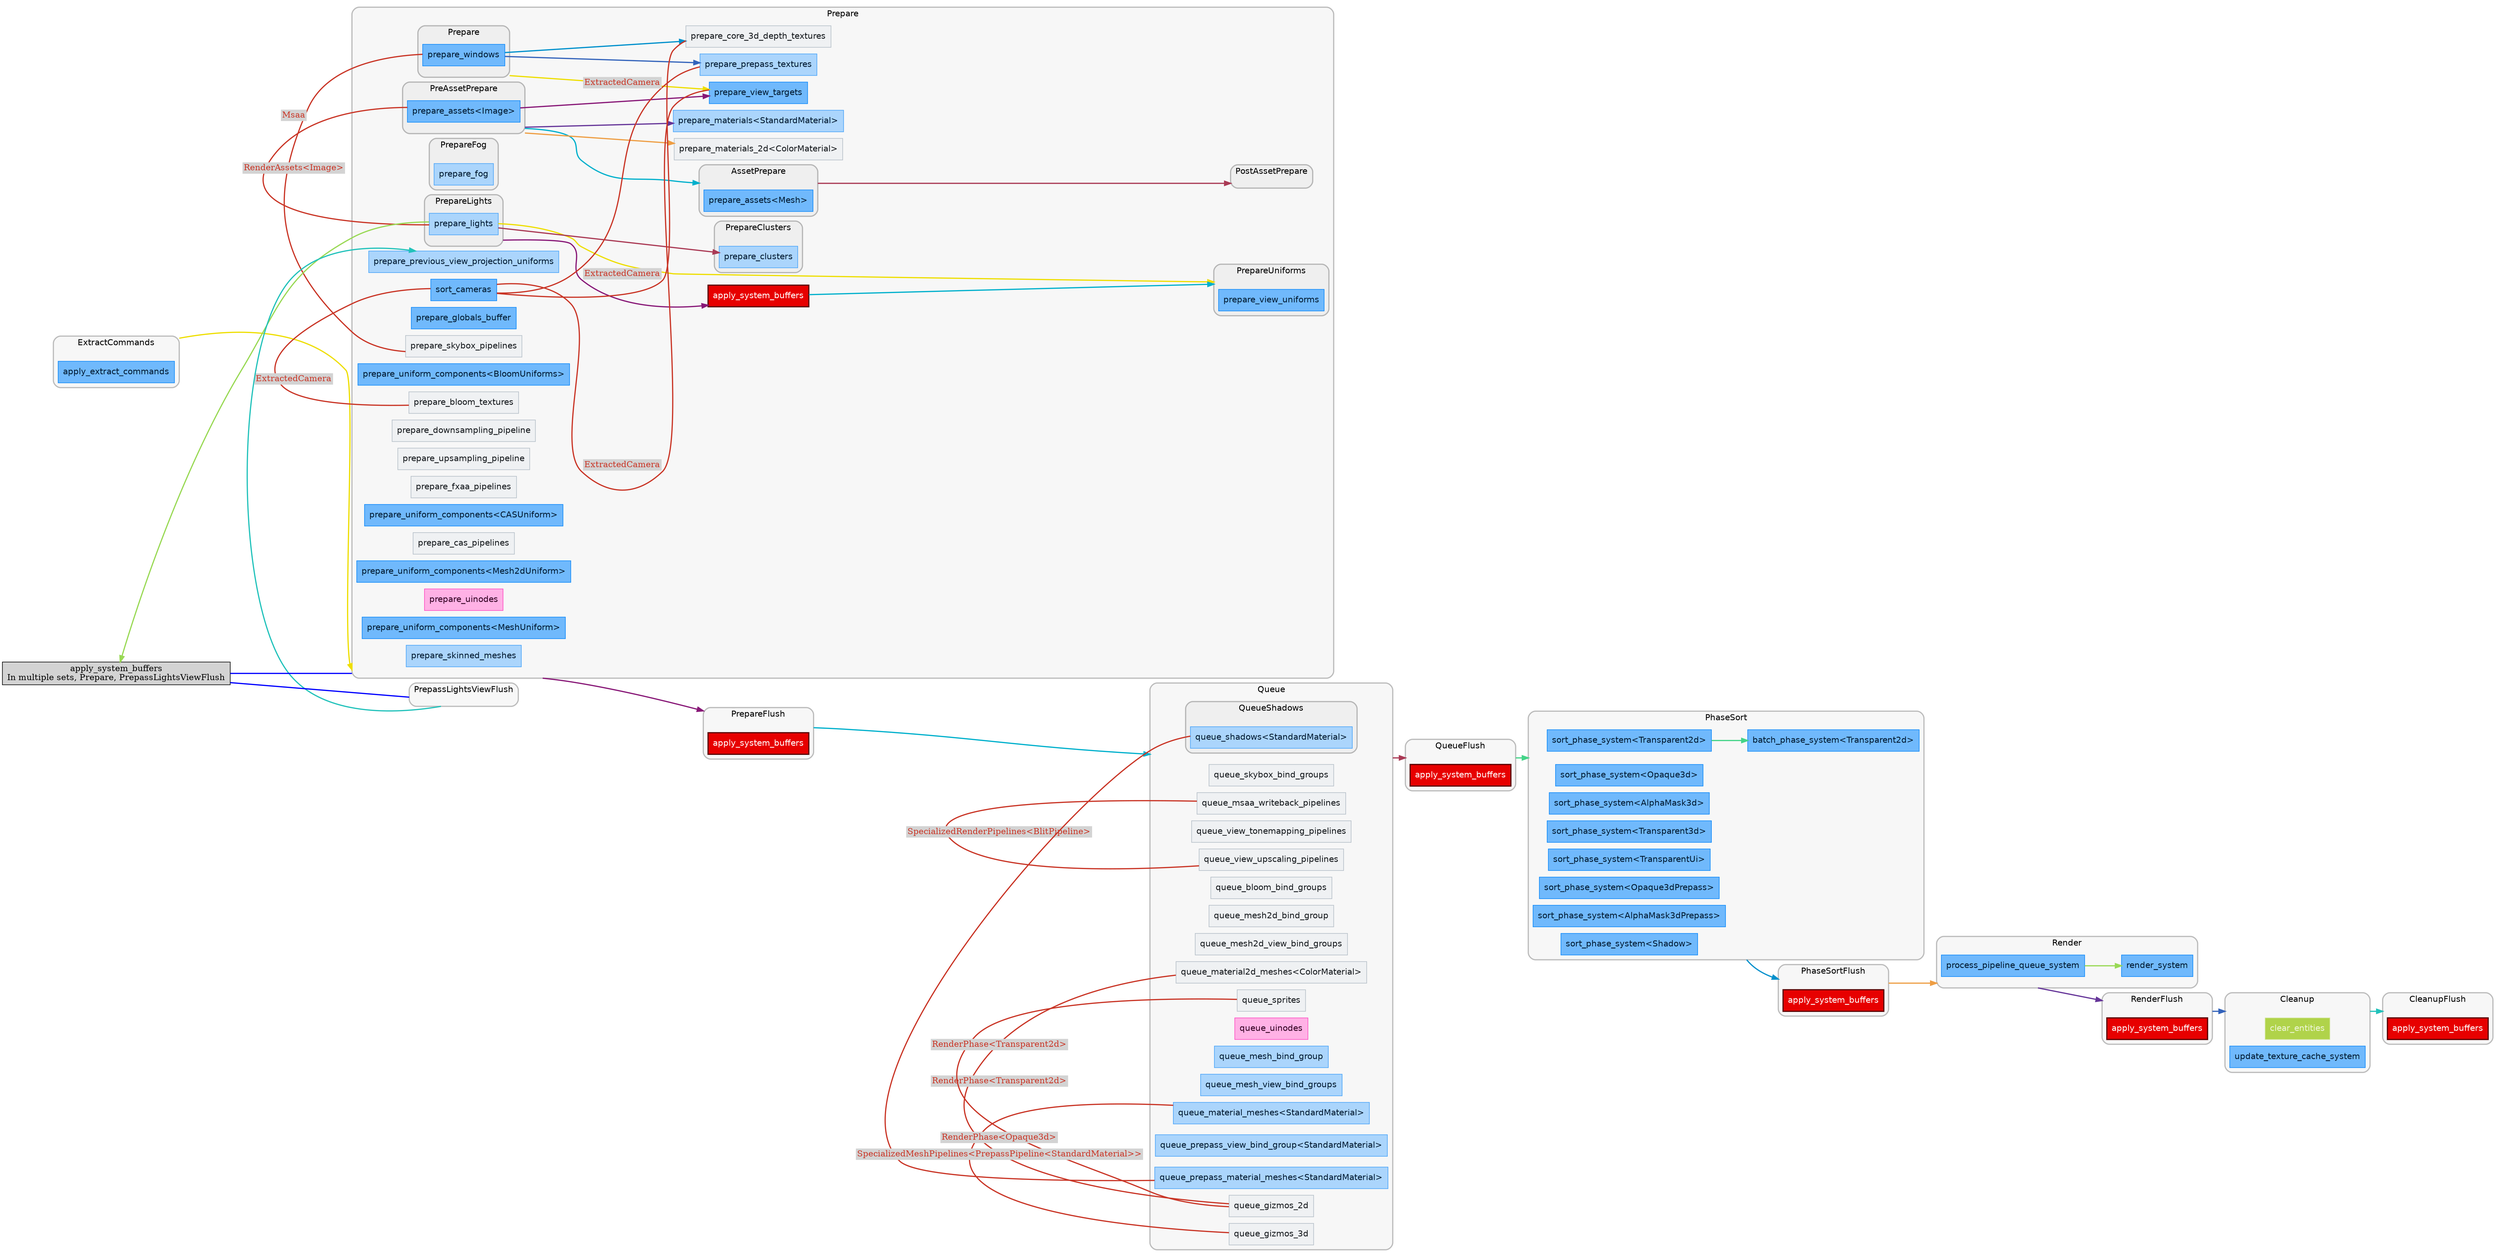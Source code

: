 digraph "" {
	"compound"="true";
	"splines"="spline";
	"rankdir"="LR";
	"bgcolor"="white";
	"fontname"="Helvetica";
	"nodesep"="0.15";
	edge ["penwidth"="2"];
	node ["shape"="box", "style"="filled"];
	subgraph "clusternode_Set(1)" {
		"style"="rounded,filled";
		"label"="PrepareFlush";
		"tooltip"="PrepareFlush";
		"fillcolor"="#00000008";
		"color"="#00000040";
		"penwidth"="2";
		"set_marker_node_Set(1)" ["style"="invis", "label"="", "height"="0", "shape"="point"]
		"node_System(0)" ["label"="apply_system_buffers", "tooltip"="bevy_ecs::schedule::executor::apply_system_buffers", "fillcolor"="#e70000", "fontname"="Helvetica", "fontcolor"="#ffffff", "color"="#5a0000", "penwidth"="2"]
	}
	
	subgraph "clusternode_Set(2)" {
		"style"="rounded,filled";
		"label"="QueueFlush";
		"tooltip"="QueueFlush";
		"fillcolor"="#00000008";
		"color"="#00000040";
		"penwidth"="2";
		"set_marker_node_Set(2)" ["style"="invis", "label"="", "height"="0", "shape"="point"]
		"node_System(1)" ["label"="apply_system_buffers", "tooltip"="bevy_ecs::schedule::executor::apply_system_buffers", "fillcolor"="#e70000", "fontname"="Helvetica", "fontcolor"="#ffffff", "color"="#5a0000", "penwidth"="2"]
	}
	
	subgraph "clusternode_Set(3)" {
		"style"="rounded,filled";
		"label"="PhaseSortFlush";
		"tooltip"="PhaseSortFlush";
		"fillcolor"="#00000008";
		"color"="#00000040";
		"penwidth"="2";
		"set_marker_node_Set(3)" ["style"="invis", "label"="", "height"="0", "shape"="point"]
		"node_System(2)" ["label"="apply_system_buffers", "tooltip"="bevy_ecs::schedule::executor::apply_system_buffers", "fillcolor"="#e70000", "fontname"="Helvetica", "fontcolor"="#ffffff", "color"="#5a0000", "penwidth"="2"]
	}
	
	subgraph "clusternode_Set(4)" {
		"style"="rounded,filled";
		"label"="RenderFlush";
		"tooltip"="RenderFlush";
		"fillcolor"="#00000008";
		"color"="#00000040";
		"penwidth"="2";
		"set_marker_node_Set(4)" ["style"="invis", "label"="", "height"="0", "shape"="point"]
		"node_System(3)" ["label"="apply_system_buffers", "tooltip"="bevy_ecs::schedule::executor::apply_system_buffers", "fillcolor"="#e70000", "fontname"="Helvetica", "fontcolor"="#ffffff", "color"="#5a0000", "penwidth"="2"]
	}
	
	subgraph "clusternode_Set(5)" {
		"style"="rounded,filled";
		"label"="CleanupFlush";
		"tooltip"="CleanupFlush";
		"fillcolor"="#00000008";
		"color"="#00000040";
		"penwidth"="2";
		"set_marker_node_Set(5)" ["style"="invis", "label"="", "height"="0", "shape"="point"]
		"node_System(4)" ["label"="apply_system_buffers", "tooltip"="bevy_ecs::schedule::executor::apply_system_buffers", "fillcolor"="#e70000", "fontname"="Helvetica", "fontcolor"="#ffffff", "color"="#5a0000", "penwidth"="2"]
	}
	
	subgraph "clusternode_Set(6)" {
		"style"="rounded,filled";
		"label"="ExtractCommands";
		"tooltip"="ExtractCommands";
		"fillcolor"="#00000008";
		"color"="#00000040";
		"penwidth"="2";
		"set_marker_node_Set(6)" ["style"="invis", "label"="", "height"="0", "shape"="point"]
		"node_System(5)" ["label"="apply_extract_commands", "tooltip"="bevy_render::apply_extract_commands", "fillcolor"="#70b9fc", "fontname"="Helvetica", "fontcolor"="#011a31", "color"="#0c88f9", "penwidth"="1"]
	}
	
	subgraph "clusternode_Set(7)" {
		"style"="rounded,filled";
		"label"="Prepare";
		"tooltip"="Prepare";
		"fillcolor"="#00000008";
		"color"="#00000040";
		"penwidth"="2";
		"set_marker_node_Set(7)" ["style"="invis", "label"="", "height"="0", "shape"="point"]
		subgraph "clusternode_Set(16)" {
			"style"="rounded,filled";
			"label"="Prepare";
			"tooltip"="Prepare";
			"fillcolor"="#00000008";
			"color"="#00000040";
			"penwidth"="2";
			"set_marker_node_Set(16)" ["style"="invis", "label"="", "height"="0", "shape"="point"]
			"node_System(9)" ["label"="prepare_windows", "tooltip"="bevy_render::view::window::prepare_windows", "fillcolor"="#70b9fc", "fontname"="Helvetica", "fontcolor"="#011a31", "color"="#0c88f9", "penwidth"="1"]
		}
		
		subgraph "clusternode_Set(19)" {
			"style"="rounded,filled";
			"label"="PrepareUniforms";
			"tooltip"="PrepareUniforms";
			"fillcolor"="#00000008";
			"color"="#00000040";
			"penwidth"="2";
			"set_marker_node_Set(19)" ["style"="invis", "label"="", "height"="0", "shape"="point"]
			"node_System(11)" ["label"="prepare_view_uniforms", "tooltip"="bevy_render::view::prepare_view_uniforms", "fillcolor"="#70b9fc", "fontname"="Helvetica", "fontcolor"="#011a31", "color"="#0c88f9", "penwidth"="1"]
		}
		
		subgraph "clusternode_Set(23)" {
			"style"="rounded,filled";
			"label"="PreAssetPrepare";
			"tooltip"="PreAssetPrepare";
			"fillcolor"="#00000008";
			"color"="#00000040";
			"penwidth"="2";
			"set_marker_node_Set(23)" ["style"="invis", "label"="", "height"="0", "shape"="point"]
			"node_System(15)" ["label"="prepare_assets<Image>", "tooltip"="bevy_render::render_asset::prepare_assets<bevy_render::texture::image::Image>", "fillcolor"="#70b9fc", "fontname"="Helvetica", "fontcolor"="#011a31", "color"="#0c88f9", "penwidth"="1"]
		}
		
		subgraph "clusternode_Set(24)" {
			"style"="rounded,filled";
			"label"="AssetPrepare";
			"tooltip"="AssetPrepare";
			"fillcolor"="#00000008";
			"color"="#00000040";
			"penwidth"="2";
			"set_marker_node_Set(24)" ["style"="invis", "label"="", "height"="0", "shape"="point"]
			"node_System(13)" ["label"="prepare_assets<Mesh>", "tooltip"="bevy_render::render_asset::prepare_assets<bevy_render::mesh::mesh::Mesh>", "fillcolor"="#70b9fc", "fontname"="Helvetica", "fontcolor"="#011a31", "color"="#0c88f9", "penwidth"="1"]
		}
		
		subgraph "clusternode_Set(25)" {
			"style"="rounded,filled";
			"label"="PostAssetPrepare";
			"tooltip"="PostAssetPrepare";
			"fillcolor"="#00000008";
			"color"="#00000040";
			"penwidth"="2";
			"set_marker_node_Set(25)" ["style"="invis", "label"="", "height"="0", "shape"="point"]
		}
		
		subgraph "clusternode_Set(74)" {
			"style"="rounded,filled";
			"label"="PrepareFog";
			"tooltip"="PrepareFog";
			"fillcolor"="#00000008";
			"color"="#00000040";
			"penwidth"="2";
			"set_marker_node_Set(74)" ["style"="invis", "label"="", "height"="0", "shape"="point"]
			"node_System(59)" ["label"="prepare_fog", "tooltip"="bevy_pbr::render::fog::prepare_fog", "fillcolor"="#abd5fc", "fontname"="Helvetica", "fontcolor"="#011a31", "color"="#48a3f8", "penwidth"="1"]
		}
		
		subgraph "clusternode_Set(75)" {
			"style"="rounded,filled";
			"label"="PrepareLights";
			"tooltip"="PrepareLights";
			"fillcolor"="#00000008";
			"color"="#00000040";
			"penwidth"="2";
			"set_marker_node_Set(75)" ["style"="invis", "label"="", "height"="0", "shape"="point"]
			"node_System(60)" ["label"="prepare_lights", "tooltip"="bevy_pbr::render::light::prepare_lights", "fillcolor"="#abd5fc", "fontname"="Helvetica", "fontcolor"="#011a31", "color"="#48a3f8", "penwidth"="1"]
		}
		
		subgraph "clusternode_Set(76)" {
			"style"="rounded,filled";
			"label"="PrepareClusters";
			"tooltip"="PrepareClusters";
			"fillcolor"="#00000008";
			"color"="#00000040";
			"penwidth"="2";
			"set_marker_node_Set(76)" ["style"="invis", "label"="", "height"="0", "shape"="point"]
			"node_System(62)" ["label"="prepare_clusters", "tooltip"="bevy_pbr::render::light::prepare_clusters", "fillcolor"="#abd5fc", "fontname"="Helvetica", "fontcolor"="#011a31", "color"="#48a3f8", "penwidth"="1"]
		}
		
		"node_System(10)" ["label"="sort_cameras", "tooltip"="bevy_render::camera::camera::sort_cameras", "fillcolor"="#70b9fc", "fontname"="Helvetica", "fontcolor"="#011a31", "color"="#0c88f9", "penwidth"="1"]
		"node_System(12)" ["label"="prepare_view_targets", "tooltip"="bevy_render::view::prepare_view_targets", "fillcolor"="#70b9fc", "fontname"="Helvetica", "fontcolor"="#011a31", "color"="#0c88f9", "penwidth"="1"]
		"node_System(14)" ["label"="prepare_globals_buffer", "tooltip"="bevy_render::globals::prepare_globals_buffer", "fillcolor"="#70b9fc", "fontname"="Helvetica", "fontcolor"="#011a31", "color"="#0c88f9", "penwidth"="1"]
		"node_System(19)" ["label"="prepare_skybox_pipelines", "tooltip"="bevy_core_pipeline::skybox::prepare_skybox_pipelines", "fillcolor"="#eff1f3", "fontname"="Helvetica", "fontcolor"="#15191d", "color"="#b4bec7", "penwidth"="1"]
		"node_System(21)" ["label"="prepare_core_3d_depth_textures", "tooltip"="bevy_core_pipeline::core_3d::prepare_core_3d_depth_textures", "fillcolor"="#eff1f3", "fontname"="Helvetica", "fontcolor"="#15191d", "color"="#b4bec7", "penwidth"="1"]
		"node_System(28)" ["label"="prepare_uniform_components<BloomUniforms>", "tooltip"="bevy_render::extract_component::prepare_uniform_components<bevy_core_pipeline::bloom::downsampling_pipeline::BloomUniforms>", "fillcolor"="#70b9fc", "fontname"="Helvetica", "fontcolor"="#011a31", "color"="#0c88f9", "penwidth"="1"]
		"node_System(29)" ["label"="prepare_bloom_textures", "tooltip"="bevy_core_pipeline::bloom::prepare_bloom_textures", "fillcolor"="#eff1f3", "fontname"="Helvetica", "fontcolor"="#15191d", "color"="#b4bec7", "penwidth"="1"]
		"node_System(30)" ["label"="prepare_downsampling_pipeline", "tooltip"="bevy_core_pipeline::bloom::downsampling_pipeline::prepare_downsampling_pipeline", "fillcolor"="#eff1f3", "fontname"="Helvetica", "fontcolor"="#15191d", "color"="#b4bec7", "penwidth"="1"]
		"node_System(31)" ["label"="prepare_upsampling_pipeline", "tooltip"="bevy_core_pipeline::bloom::upsampling_pipeline::prepare_upsampling_pipeline", "fillcolor"="#eff1f3", "fontname"="Helvetica", "fontcolor"="#15191d", "color"="#b4bec7", "penwidth"="1"]
		"node_System(33)" ["label"="prepare_fxaa_pipelines", "tooltip"="bevy_core_pipeline::fxaa::prepare_fxaa_pipelines", "fillcolor"="#eff1f3", "fontname"="Helvetica", "fontcolor"="#15191d", "color"="#b4bec7", "penwidth"="1"]
		"node_System(34)" ["label"="prepare_uniform_components<CASUniform>", "tooltip"="bevy_render::extract_component::prepare_uniform_components<bevy_core_pipeline::contrast_adaptive_sharpening::CASUniform>", "fillcolor"="#70b9fc", "fontname"="Helvetica", "fontcolor"="#011a31", "color"="#0c88f9", "penwidth"="1"]
		"node_System(35)" ["label"="prepare_cas_pipelines", "tooltip"="bevy_core_pipeline::contrast_adaptive_sharpening::prepare_cas_pipelines", "fillcolor"="#eff1f3", "fontname"="Helvetica", "fontcolor"="#15191d", "color"="#b4bec7", "penwidth"="1"]
		"node_System(36)" ["label"="prepare_uniform_components<Mesh2dUniform>", "tooltip"="bevy_render::extract_component::prepare_uniform_components<bevy_sprite::mesh2d::mesh::Mesh2dUniform>", "fillcolor"="#70b9fc", "fontname"="Helvetica", "fontcolor"="#011a31", "color"="#0c88f9", "penwidth"="1"]
		"node_System(39)" ["label"="prepare_materials_2d<ColorMaterial>", "tooltip"="bevy_sprite::mesh2d::material::prepare_materials_2d<bevy_sprite::mesh2d::color_material::ColorMaterial>", "fillcolor"="#eff1f3", "fontname"="Helvetica", "fontcolor"="#15191d", "color"="#b4bec7", "penwidth"="1"]
		"node_System(42)" ["label"="prepare_uinodes", "tooltip"="bevy_ui::render::prepare_uinodes", "fillcolor"="#ffb1e5", "fontname"="Helvetica", "fontcolor"="#320021", "color"="#ff4bc2", "penwidth"="1"]
		"node_System(45)" ["label"="prepare_uniform_components<MeshUniform>", "tooltip"="bevy_render::extract_component::prepare_uniform_components<bevy_pbr::render::mesh::MeshUniform>", "fillcolor"="#70b9fc", "fontname"="Helvetica", "fontcolor"="#011a31", "color"="#0c88f9", "penwidth"="1"]
		"node_System(46)" ["label"="prepare_skinned_meshes", "tooltip"="bevy_pbr::render::mesh::prepare_skinned_meshes", "fillcolor"="#abd5fc", "fontname"="Helvetica", "fontcolor"="#011a31", "color"="#48a3f8", "penwidth"="1"]
		"node_System(49)" ["label"="prepare_materials<StandardMaterial>", "tooltip"="bevy_pbr::material::prepare_materials<bevy_pbr::pbr_material::StandardMaterial>", "fillcolor"="#abd5fc", "fontname"="Helvetica", "fontcolor"="#011a31", "color"="#48a3f8", "penwidth"="1"]
		"node_System(53)" ["label"="prepare_prepass_textures", "tooltip"="bevy_pbr::prepass::prepare_prepass_textures", "fillcolor"="#abd5fc", "fontname"="Helvetica", "fontcolor"="#011a31", "color"="#48a3f8", "penwidth"="1"]
		"node_System(54)" ["label"="prepare_previous_view_projection_uniforms", "tooltip"="bevy_pbr::prepass::prepare_previous_view_projection_uniforms", "fillcolor"="#abd5fc", "fontname"="Helvetica", "fontcolor"="#011a31", "color"="#48a3f8", "penwidth"="1"]
		"node_System(61)" ["label"="apply_system_buffers", "tooltip"="bevy_ecs::schedule::executor::apply_system_buffers", "fillcolor"="#e70000", "fontname"="Helvetica", "fontcolor"="#ffffff", "color"="#5a0000", "penwidth"="2"]
	}
	
	subgraph "clusternode_Set(8)" {
		"style"="rounded,filled";
		"label"="Queue";
		"tooltip"="Queue";
		"fillcolor"="#00000008";
		"color"="#00000040";
		"penwidth"="2";
		"set_marker_node_Set(8)" ["style"="invis", "label"="", "height"="0", "shape"="point"]
		subgraph "clusternode_Set(63)" {
			"style"="rounded,filled";
			"label"="QueueShadows";
			"tooltip"="QueueShadows";
			"fillcolor"="#00000008";
			"color"="#00000040";
			"penwidth"="2";
			"set_marker_node_Set(63)" ["style"="invis", "label"="", "height"="0", "shape"="point"]
			"node_System(50)" ["label"="queue_shadows<StandardMaterial>", "tooltip"="bevy_pbr::render::light::queue_shadows<bevy_pbr::pbr_material::StandardMaterial>", "fillcolor"="#abd5fc", "fontname"="Helvetica", "fontcolor"="#011a31", "color"="#48a3f8", "penwidth"="1"]
		}
		
		"node_System(20)" ["label"="queue_skybox_bind_groups", "tooltip"="bevy_core_pipeline::skybox::queue_skybox_bind_groups", "fillcolor"="#eff1f3", "fontname"="Helvetica", "fontcolor"="#15191d", "color"="#b4bec7", "penwidth"="1"]
		"node_System(25)" ["label"="queue_msaa_writeback_pipelines", "tooltip"="bevy_core_pipeline::msaa_writeback::queue_msaa_writeback_pipelines", "fillcolor"="#eff1f3", "fontname"="Helvetica", "fontcolor"="#15191d", "color"="#b4bec7", "penwidth"="1"]
		"node_System(26)" ["label"="queue_view_tonemapping_pipelines", "tooltip"="bevy_core_pipeline::tonemapping::queue_view_tonemapping_pipelines", "fillcolor"="#eff1f3", "fontname"="Helvetica", "fontcolor"="#15191d", "color"="#b4bec7", "penwidth"="1"]
		"node_System(27)" ["label"="queue_view_upscaling_pipelines", "tooltip"="bevy_core_pipeline::upscaling::queue_view_upscaling_pipelines", "fillcolor"="#eff1f3", "fontname"="Helvetica", "fontcolor"="#15191d", "color"="#b4bec7", "penwidth"="1"]
		"node_System(32)" ["label"="queue_bloom_bind_groups", "tooltip"="bevy_core_pipeline::bloom::queue_bloom_bind_groups", "fillcolor"="#eff1f3", "fontname"="Helvetica", "fontcolor"="#15191d", "color"="#b4bec7", "penwidth"="1"]
		"node_System(37)" ["label"="queue_mesh2d_bind_group", "tooltip"="bevy_sprite::mesh2d::mesh::queue_mesh2d_bind_group", "fillcolor"="#eff1f3", "fontname"="Helvetica", "fontcolor"="#15191d", "color"="#b4bec7", "penwidth"="1"]
		"node_System(38)" ["label"="queue_mesh2d_view_bind_groups", "tooltip"="bevy_sprite::mesh2d::mesh::queue_mesh2d_view_bind_groups", "fillcolor"="#eff1f3", "fontname"="Helvetica", "fontcolor"="#15191d", "color"="#b4bec7", "penwidth"="1"]
		"node_System(40)" ["label"="queue_material2d_meshes<ColorMaterial>", "tooltip"="bevy_sprite::mesh2d::material::queue_material2d_meshes<bevy_sprite::mesh2d::color_material::ColorMaterial>", "fillcolor"="#eff1f3", "fontname"="Helvetica", "fontcolor"="#15191d", "color"="#b4bec7", "penwidth"="1"]
		"node_System(41)" ["label"="queue_sprites", "tooltip"="bevy_sprite::render::queue_sprites", "fillcolor"="#eff1f3", "fontname"="Helvetica", "fontcolor"="#15191d", "color"="#b4bec7", "penwidth"="1"]
		"node_System(43)" ["label"="queue_uinodes", "tooltip"="bevy_ui::render::queue_uinodes", "fillcolor"="#ffb1e5", "fontname"="Helvetica", "fontcolor"="#320021", "color"="#ff4bc2", "penwidth"="1"]
		"node_System(47)" ["label"="queue_mesh_bind_group", "tooltip"="bevy_pbr::render::mesh::queue_mesh_bind_group", "fillcolor"="#abd5fc", "fontname"="Helvetica", "fontcolor"="#011a31", "color"="#48a3f8", "penwidth"="1"]
		"node_System(48)" ["label"="queue_mesh_view_bind_groups", "tooltip"="bevy_pbr::render::mesh::queue_mesh_view_bind_groups", "fillcolor"="#abd5fc", "fontname"="Helvetica", "fontcolor"="#011a31", "color"="#48a3f8", "penwidth"="1"]
		"node_System(51)" ["label"="queue_material_meshes<StandardMaterial>", "tooltip"="bevy_pbr::material::queue_material_meshes<bevy_pbr::pbr_material::StandardMaterial>", "fillcolor"="#abd5fc", "fontname"="Helvetica", "fontcolor"="#011a31", "color"="#48a3f8", "penwidth"="1"]
		"node_System(52)" ["label"="queue_prepass_view_bind_group<StandardMaterial>", "tooltip"="bevy_pbr::prepass::queue_prepass_view_bind_group<bevy_pbr::pbr_material::StandardMaterial>", "fillcolor"="#abd5fc", "fontname"="Helvetica", "fontcolor"="#011a31", "color"="#48a3f8", "penwidth"="1"]
		"node_System(58)" ["label"="queue_prepass_material_meshes<StandardMaterial>", "tooltip"="bevy_pbr::prepass::queue_prepass_material_meshes<bevy_pbr::pbr_material::StandardMaterial>", "fillcolor"="#abd5fc", "fontname"="Helvetica", "fontcolor"="#011a31", "color"="#48a3f8", "penwidth"="1"]
		"node_System(64)" ["label"="queue_gizmos_2d", "tooltip"="bevy_gizmos::pipeline_2d::queue_gizmos_2d", "fillcolor"="#eff1f3", "fontname"="Helvetica", "fontcolor"="#15191d", "color"="#b4bec7", "penwidth"="1"]
		"node_System(65)" ["label"="queue_gizmos_3d", "tooltip"="bevy_gizmos::pipeline_3d::queue_gizmos_3d", "fillcolor"="#eff1f3", "fontname"="Helvetica", "fontcolor"="#15191d", "color"="#b4bec7", "penwidth"="1"]
	}
	
	subgraph "clusternode_Set(9)" {
		"style"="rounded,filled";
		"label"="PhaseSort";
		"tooltip"="PhaseSort";
		"fillcolor"="#00000008";
		"color"="#00000040";
		"penwidth"="2";
		"set_marker_node_Set(9)" ["style"="invis", "label"="", "height"="0", "shape"="point"]
		"node_System(17)" ["label"="sort_phase_system<Transparent2d>", "tooltip"="bevy_render::render_phase::sort_phase_system<bevy_core_pipeline::core_2d::Transparent2d>", "fillcolor"="#70b9fc", "fontname"="Helvetica", "fontcolor"="#011a31", "color"="#0c88f9", "penwidth"="1"]
		"node_System(18)" ["label"="batch_phase_system<Transparent2d>", "tooltip"="bevy_render::render_phase::batch_phase_system<bevy_core_pipeline::core_2d::Transparent2d>", "fillcolor"="#70b9fc", "fontname"="Helvetica", "fontcolor"="#011a31", "color"="#0c88f9", "penwidth"="1"]
		"node_System(22)" ["label"="sort_phase_system<Opaque3d>", "tooltip"="bevy_render::render_phase::sort_phase_system<bevy_core_pipeline::core_3d::Opaque3d>", "fillcolor"="#70b9fc", "fontname"="Helvetica", "fontcolor"="#011a31", "color"="#0c88f9", "penwidth"="1"]
		"node_System(23)" ["label"="sort_phase_system<AlphaMask3d>", "tooltip"="bevy_render::render_phase::sort_phase_system<bevy_core_pipeline::core_3d::AlphaMask3d>", "fillcolor"="#70b9fc", "fontname"="Helvetica", "fontcolor"="#011a31", "color"="#0c88f9", "penwidth"="1"]
		"node_System(24)" ["label"="sort_phase_system<Transparent3d>", "tooltip"="bevy_render::render_phase::sort_phase_system<bevy_core_pipeline::core_3d::Transparent3d>", "fillcolor"="#70b9fc", "fontname"="Helvetica", "fontcolor"="#011a31", "color"="#0c88f9", "penwidth"="1"]
		"node_System(44)" ["label"="sort_phase_system<TransparentUi>", "tooltip"="bevy_render::render_phase::sort_phase_system<bevy_ui::render::render_pass::TransparentUi>", "fillcolor"="#70b9fc", "fontname"="Helvetica", "fontcolor"="#011a31", "color"="#0c88f9", "penwidth"="1"]
		"node_System(56)" ["label"="sort_phase_system<Opaque3dPrepass>", "tooltip"="bevy_render::render_phase::sort_phase_system<bevy_core_pipeline::prepass::Opaque3dPrepass>", "fillcolor"="#70b9fc", "fontname"="Helvetica", "fontcolor"="#011a31", "color"="#0c88f9", "penwidth"="1"]
		"node_System(57)" ["label"="sort_phase_system<AlphaMask3dPrepass>", "tooltip"="bevy_render::render_phase::sort_phase_system<bevy_core_pipeline::prepass::AlphaMask3dPrepass>", "fillcolor"="#70b9fc", "fontname"="Helvetica", "fontcolor"="#011a31", "color"="#0c88f9", "penwidth"="1"]
		"node_System(63)" ["label"="sort_phase_system<Shadow>", "tooltip"="bevy_render::render_phase::sort_phase_system<bevy_pbr::render::light::Shadow>", "fillcolor"="#70b9fc", "fontname"="Helvetica", "fontcolor"="#011a31", "color"="#0c88f9", "penwidth"="1"]
	}
	
	subgraph "clusternode_Set(10)" {
		"style"="rounded,filled";
		"label"="Render";
		"tooltip"="Render";
		"fillcolor"="#00000008";
		"color"="#00000040";
		"penwidth"="2";
		"set_marker_node_Set(10)" ["style"="invis", "label"="", "height"="0", "shape"="point"]
		"node_System(6)" ["label"="process_pipeline_queue_system", "tooltip"="bevy_render::render_resource::pipeline_cache::PipelineCache::process_pipeline_queue_system", "fillcolor"="#70b9fc", "fontname"="Helvetica", "fontcolor"="#011a31", "color"="#0c88f9", "penwidth"="1"]
		"node_System(7)" ["label"="render_system", "tooltip"="bevy_render::renderer::render_system", "fillcolor"="#70b9fc", "fontname"="Helvetica", "fontcolor"="#011a31", "color"="#0c88f9", "penwidth"="1"]
	}
	
	subgraph "clusternode_Set(11)" {
		"style"="rounded,filled";
		"label"="Cleanup";
		"tooltip"="Cleanup";
		"fillcolor"="#00000008";
		"color"="#00000040";
		"penwidth"="2";
		"set_marker_node_Set(11)" ["style"="invis", "label"="", "height"="0", "shape"="point"]
		"node_System(8)" ["label"="clear_entities", "tooltip"="bevy_ecs::world::World::clear_entities", "fillcolor"="#b0d34a", "fontname"="Helvetica", "fontcolor"="#edf5d5", "color"="#d3e69c", "penwidth"="1"]
		"node_System(16)" ["label"="update_texture_cache_system", "tooltip"="bevy_render::texture::texture_cache::update_texture_cache_system", "fillcolor"="#70b9fc", "fontname"="Helvetica", "fontcolor"="#011a31", "color"="#0c88f9", "penwidth"="1"]
	}
	
	subgraph "clusternode_Set(68)" {
		"style"="rounded,filled";
		"label"="PrepassLightsViewFlush";
		"tooltip"="PrepassLightsViewFlush";
		"fillcolor"="#00000008";
		"color"="#00000040";
		"penwidth"="2";
		"set_marker_node_Set(68)" ["style"="invis", "label"="", "height"="0", "shape"="point"]
	}
	
	"node_System(55)" -> "set_marker_node_Set(7)" ["dir"="none", "color"="blue", "lhead"="clusternode_Set(7)"]
	"node_System(55)" -> "set_marker_node_Set(68)" ["dir"="none", "color"="blue", "lhead"="clusternode_Set(68)"]
	"node_System(55)" ["label"="apply_system_buffers
In multiple sets, Prepare, PrepassLightsViewFlush", "tooltip"="bevy_ecs::schedule::executor::apply_system_buffers"]
	"set_marker_node_Set(6)" -> "set_marker_node_Set(7)" ["lhead"="clusternode_Set(7)", "ltail"="clusternode_Set(6)", "tooltip"="ExtractCommands → Prepare", "color"="#eede00"]
	"set_marker_node_Set(7)" -> "set_marker_node_Set(1)" ["lhead"="clusternode_Set(1)", "ltail"="clusternode_Set(7)", "tooltip"="Prepare → PrepareFlush", "color"="#881877"]
	"set_marker_node_Set(1)" -> "set_marker_node_Set(8)" ["lhead"="clusternode_Set(8)", "ltail"="clusternode_Set(1)", "tooltip"="PrepareFlush → Queue", "color"="#00b0cc"]
	"set_marker_node_Set(8)" -> "set_marker_node_Set(2)" ["lhead"="clusternode_Set(2)", "ltail"="clusternode_Set(8)", "tooltip"="Queue → QueueFlush", "color"="#aa3a55"]
	"set_marker_node_Set(2)" -> "set_marker_node_Set(9)" ["lhead"="clusternode_Set(9)", "ltail"="clusternode_Set(2)", "tooltip"="QueueFlush → PhaseSort", "color"="#44d488"]
	"set_marker_node_Set(9)" -> "set_marker_node_Set(3)" ["lhead"="clusternode_Set(3)", "ltail"="clusternode_Set(9)", "tooltip"="PhaseSort → PhaseSortFlush", "color"="#0090cc"]
	"set_marker_node_Set(3)" -> "set_marker_node_Set(10)" ["lhead"="clusternode_Set(10)", "ltail"="clusternode_Set(3)", "tooltip"="PhaseSortFlush → Render", "color"="#ee9e44"]
	"set_marker_node_Set(10)" -> "set_marker_node_Set(4)" ["lhead"="clusternode_Set(4)", "ltail"="clusternode_Set(10)", "tooltip"="Render → RenderFlush", "color"="#663699"]
	"set_marker_node_Set(4)" -> "set_marker_node_Set(11)" ["lhead"="clusternode_Set(11)", "ltail"="clusternode_Set(4)", "tooltip"="RenderFlush → Cleanup", "color"="#3363bb"]
	"set_marker_node_Set(11)" -> "set_marker_node_Set(5)" ["lhead"="clusternode_Set(5)", "ltail"="clusternode_Set(11)", "tooltip"="Cleanup → CleanupFlush", "color"="#22c2bb"]
	"node_System(6)" -> "node_System(7)" ["lhead"="", "ltail"="", "tooltip"="process_pipeline_queue_system → SystemTypeSet(render_system\")", "color"="#99d955"]
	"set_marker_node_Set(16)" -> "node_System(12)" ["lhead"="", "ltail"="clusternode_Set(16)", "tooltip"="Prepare → prepare_view_targets", "color"="#eede00"]
	"node_System(15)" -> "node_System(12)" ["lhead"="", "ltail"="", "tooltip"="SystemTypeSet(prepare_assets<Image>\") → prepare_view_targets", "color"="#881877"]
	"set_marker_node_Set(23)" -> "set_marker_node_Set(24)" ["lhead"="clusternode_Set(24)", "ltail"="clusternode_Set(23)", "tooltip"="PreAssetPrepare → AssetPrepare", "color"="#00b0cc"]
	"set_marker_node_Set(24)" -> "set_marker_node_Set(25)" ["lhead"="clusternode_Set(25)", "ltail"="clusternode_Set(24)", "tooltip"="AssetPrepare → PostAssetPrepare", "color"="#aa3a55"]
	"node_System(17)" -> "node_System(18)" ["lhead"="", "ltail"="", "tooltip"="SystemTypeSet(sort_phase_system<Transparent2d>\") → batch_phase_system<Transparent2d>", "color"="#44d488"]
	"node_System(9)" -> "node_System(21)" ["lhead"="", "ltail"="", "tooltip"="SystemTypeSet(prepare_windows\") → prepare_core_3d_depth_textures", "color"="#0090cc"]
	"set_marker_node_Set(23)" -> "node_System(39)" ["lhead"="", "ltail"="clusternode_Set(23)", "tooltip"="PreAssetPrepare → prepare_materials_2d<ColorMaterial>", "color"="#ee9e44"]
	"set_marker_node_Set(23)" -> "node_System(49)" ["lhead"="", "ltail"="clusternode_Set(23)", "tooltip"="PreAssetPrepare → prepare_materials<StandardMaterial>", "color"="#663699"]
	"node_System(9)" -> "node_System(53)" ["lhead"="", "ltail"="", "tooltip"="SystemTypeSet(prepare_windows\") → prepare_prepass_textures", "color"="#3363bb"]
	"set_marker_node_Set(68)" -> "node_System(54)" ["lhead"="", "ltail"="clusternode_Set(68)", "tooltip"="PrepassLightsViewFlush → prepare_previous_view_projection_uniforms", "color"="#22c2bb"]
	"node_System(60)" -> "node_System(55)" ["lhead"="", "ltail"="", "tooltip"="SystemTypeSet(prepare_lights\") → apply_system_buffers", "color"="#99d955"]
	"node_System(60)" -> "set_marker_node_Set(19)" ["lhead"="clusternode_Set(19)", "ltail"="", "tooltip"="prepare_lights → PrepareUniforms", "color"="#eede00"]
	"set_marker_node_Set(75)" -> "node_System(61)" ["lhead"="", "ltail"="clusternode_Set(75)", "tooltip"="PrepareLights → apply_system_buffers", "color"="#881877"]
	"node_System(61)" -> "set_marker_node_Set(19)" ["lhead"="clusternode_Set(19)", "ltail"="", "tooltip"="apply_system_buffers → PrepareUniforms", "color"="#00b0cc"]
	"node_System(60)" -> "node_System(62)" ["lhead"="", "ltail"="", "tooltip"="SystemTypeSet(prepare_lights\") → prepare_clusters", "color"="#aa3a55"]
	"node_System(9)" -> "node_System(19)" ["dir"="none", "constraint"="false", "color"="#c93526", "fontcolor"="#c93526", "label"=<<table border="0" cellborder="0"><tr><td bgcolor="#d3d3d3">Msaa</td></tr></table>>, "labeltooltip"="prepare_windows — prepare_skybox_pipelines"]
	"node_System(10)" -> "node_System(12)" ["dir"="none", "constraint"="false", "color"="#c93526", "fontcolor"="#c93526", "label"=<<table border="0" cellborder="0"><tr><td bgcolor="#d3d3d3">ExtractedCamera</td></tr></table>>, "labeltooltip"="sort_cameras — prepare_view_targets"]
	"node_System(10)" -> "node_System(21)" ["dir"="none", "constraint"="false", "color"="#c93526", "fontcolor"="#c93526", "label"=<<table border="0" cellborder="0"><tr><td bgcolor="#d3d3d3">ExtractedCamera</td></tr></table>>, "labeltooltip"="sort_cameras — prepare_core_3d_depth_textures"]
	"node_System(10)" -> "node_System(29)" ["dir"="none", "constraint"="false", "color"="#c93526", "fontcolor"="#c93526", "label"=<<table border="0" cellborder="0"><tr><td bgcolor="#d3d3d3">ExtractedCamera</td></tr></table>>, "labeltooltip"="sort_cameras — prepare_bloom_textures"]
	"node_System(10)" -> "node_System(53)" ["dir"="none", "constraint"="false", "color"="#c93526", "fontcolor"="#c93526", "label"=<<table border="0" cellborder="0"><tr><td bgcolor="#d3d3d3">ExtractedCamera</td></tr></table>>, "labeltooltip"="sort_cameras — prepare_prepass_textures"]
	"node_System(15)" -> "node_System(60)" ["dir"="none", "constraint"="false", "color"="#c93526", "fontcolor"="#c93526", "label"=<<table border="0" cellborder="0"><tr><td bgcolor="#d3d3d3">RenderAssets&lt;Image&gt;</td></tr></table>>, "labeltooltip"="prepare_assets<Image> — prepare_lights"]
	"node_System(25)" -> "node_System(27)" ["dir"="none", "constraint"="false", "color"="#c93526", "fontcolor"="#c93526", "label"=<<table border="0" cellborder="0"><tr><td bgcolor="#d3d3d3">SpecializedRenderPipelines&lt;BlitPipeline&gt;</td></tr></table>>, "labeltooltip"="queue_msaa_writeback_pipelines — queue_view_upscaling_pipelines"]
	"node_System(40)" -> "node_System(64)" ["dir"="none", "constraint"="false", "color"="#c93526", "fontcolor"="#c93526", "label"=<<table border="0" cellborder="0"><tr><td bgcolor="#d3d3d3">RenderPhase&lt;Transparent2d&gt;</td></tr></table>>, "labeltooltip"="queue_material2d_meshes<ColorMaterial> — queue_gizmos_2d"]
	"node_System(41)" -> "node_System(64)" ["dir"="none", "constraint"="false", "color"="#c93526", "fontcolor"="#c93526", "label"=<<table border="0" cellborder="0"><tr><td bgcolor="#d3d3d3">RenderPhase&lt;Transparent2d&gt;</td></tr></table>>, "labeltooltip"="queue_sprites — queue_gizmos_2d"]
	"node_System(51)" -> "node_System(65)" ["dir"="none", "constraint"="false", "color"="#c93526", "fontcolor"="#c93526", "label"=<<table border="0" cellborder="0"><tr><td bgcolor="#d3d3d3">RenderPhase&lt;Opaque3d&gt;</td></tr></table>>, "labeltooltip"="queue_material_meshes<StandardMaterial> — queue_gizmos_3d"]
	"node_System(58)" -> "node_System(50)" ["dir"="none", "constraint"="false", "color"="#c93526", "fontcolor"="#c93526", "label"=<<table border="0" cellborder="0"><tr><td bgcolor="#d3d3d3">SpecializedMeshPipelines&lt;PrepassPipeline&lt;StandardMaterial&gt;&gt;</td></tr></table>>, "labeltooltip"="queue_prepass_material_meshes<StandardMaterial> — queue_shadows<StandardMaterial>"]
}
